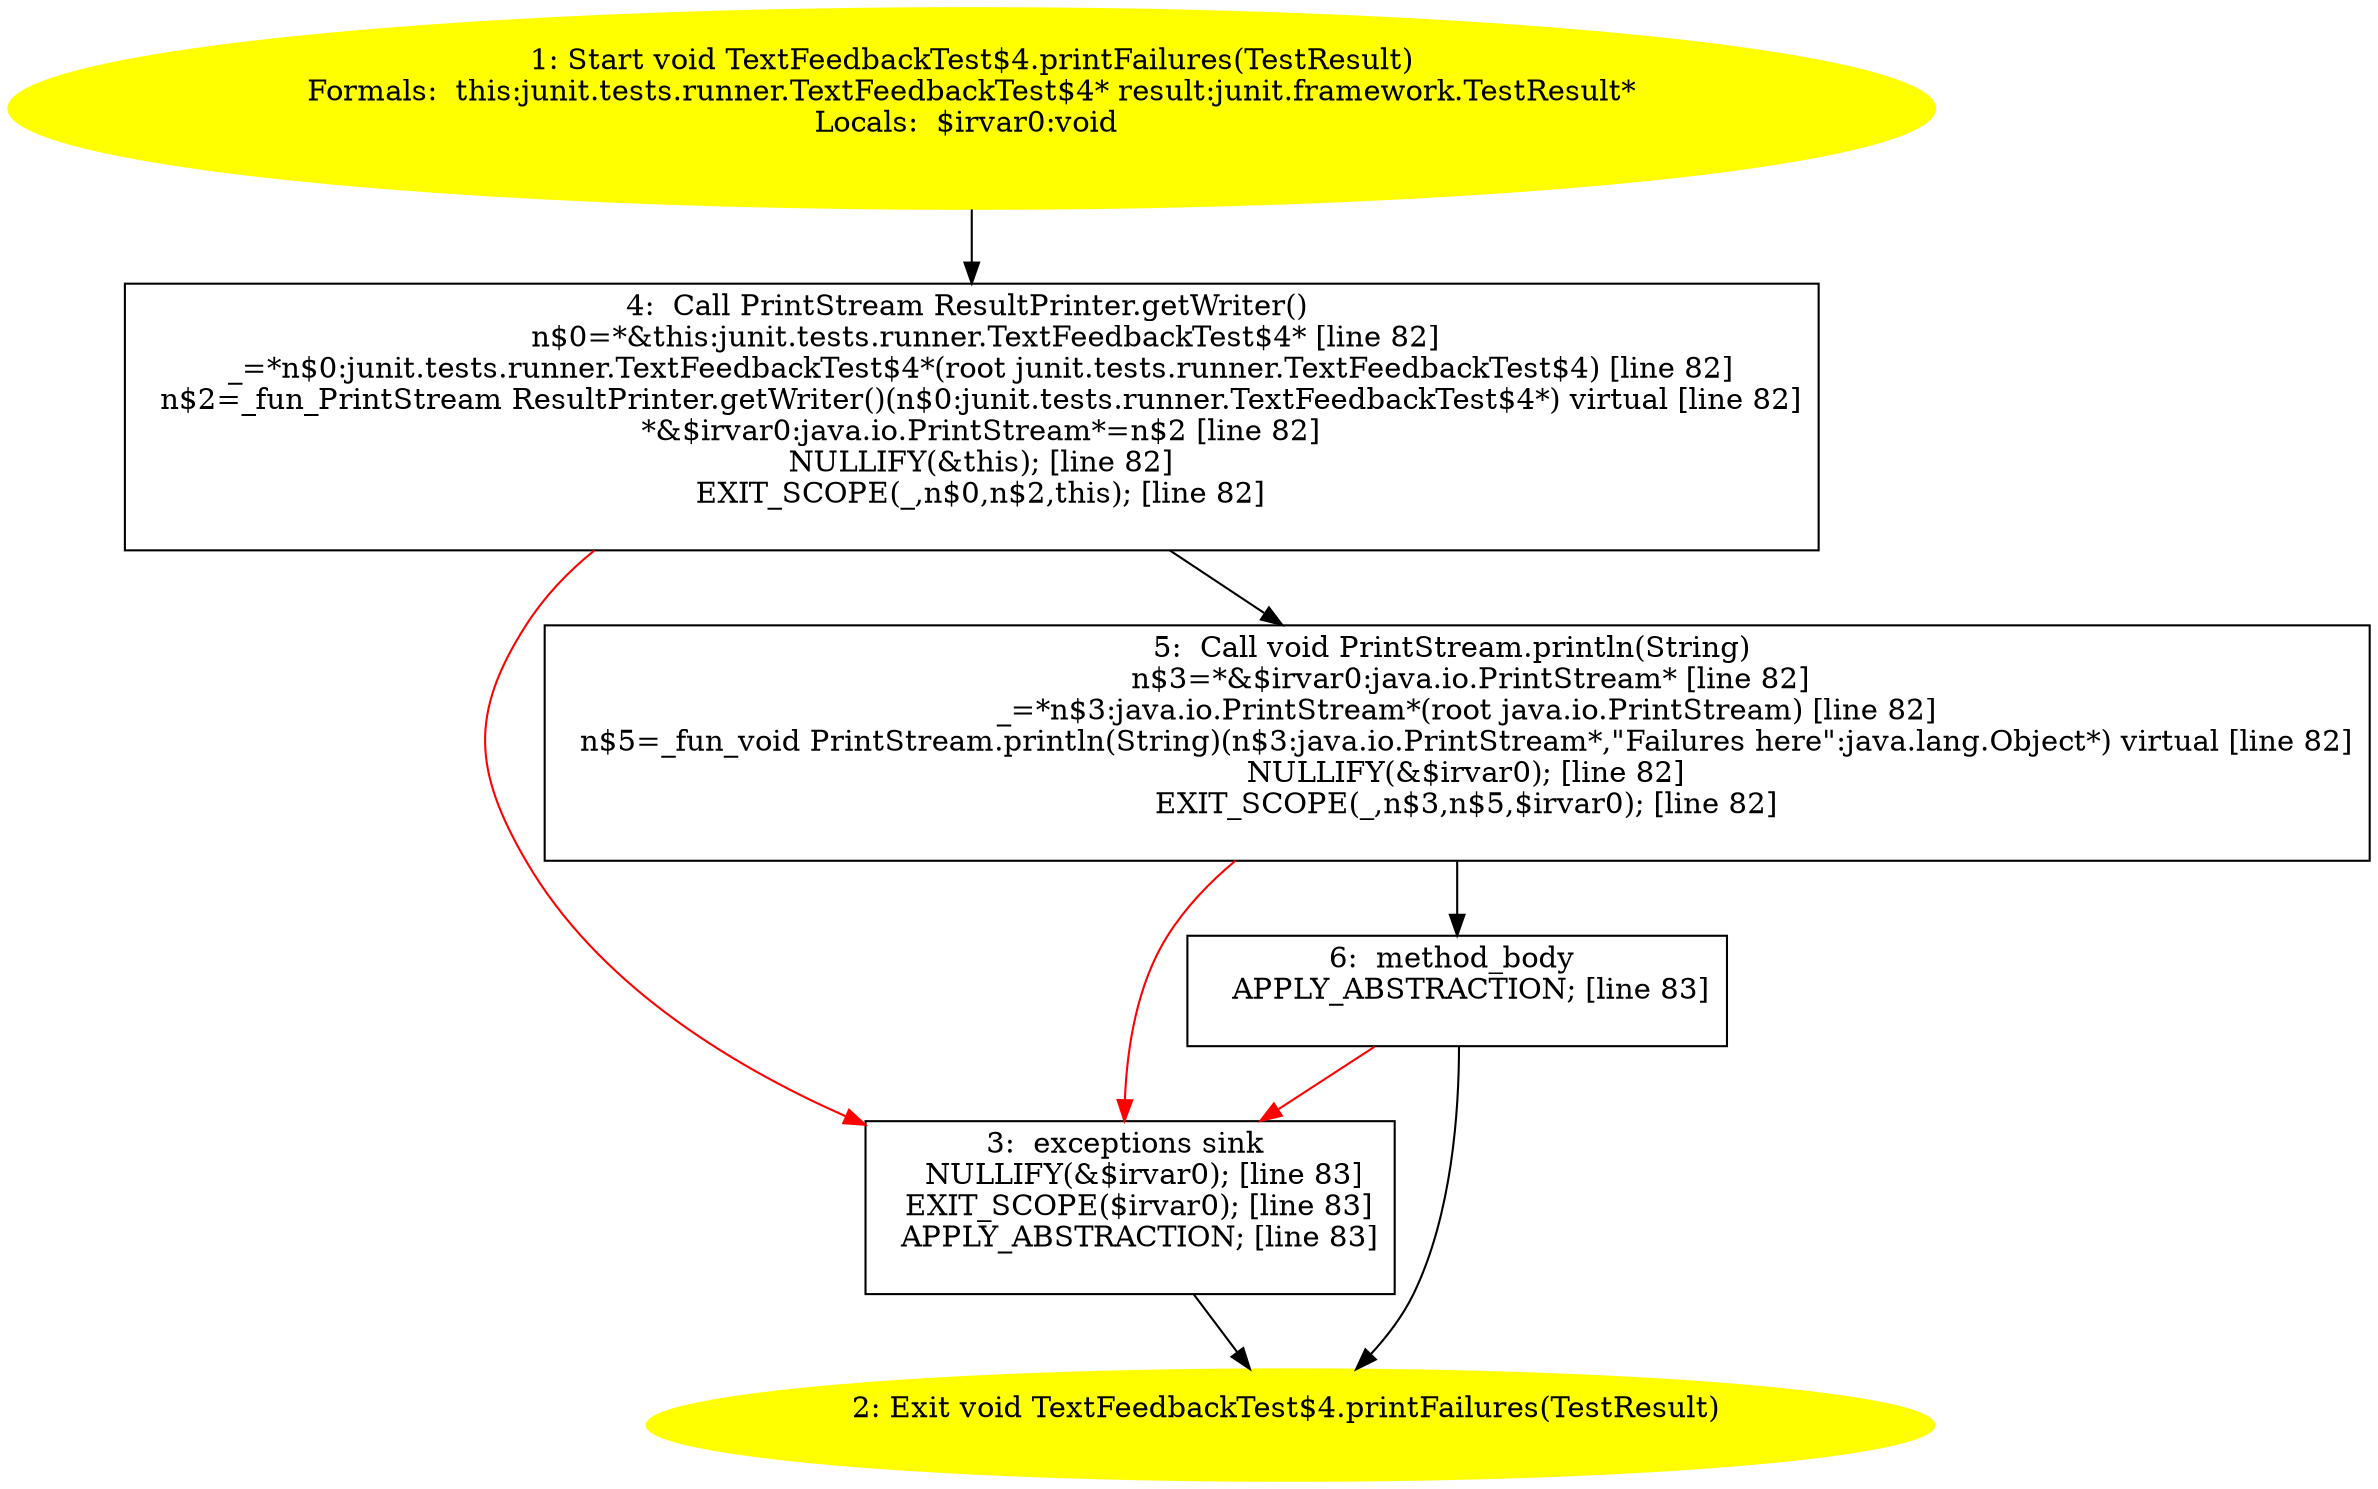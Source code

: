 /* @generated */
digraph cfg {
"junit.tests.runner.TextFeedbackTest$4.printFailures(junit.framework.TestResult):void.473ede40a441c55671306490c4b6c2cf_1" [label="1: Start void TextFeedbackTest$4.printFailures(TestResult)\nFormals:  this:junit.tests.runner.TextFeedbackTest$4* result:junit.framework.TestResult*\nLocals:  $irvar0:void \n  " color=yellow style=filled]
	

	 "junit.tests.runner.TextFeedbackTest$4.printFailures(junit.framework.TestResult):void.473ede40a441c55671306490c4b6c2cf_1" -> "junit.tests.runner.TextFeedbackTest$4.printFailures(junit.framework.TestResult):void.473ede40a441c55671306490c4b6c2cf_4" ;
"junit.tests.runner.TextFeedbackTest$4.printFailures(junit.framework.TestResult):void.473ede40a441c55671306490c4b6c2cf_2" [label="2: Exit void TextFeedbackTest$4.printFailures(TestResult) \n  " color=yellow style=filled]
	

"junit.tests.runner.TextFeedbackTest$4.printFailures(junit.framework.TestResult):void.473ede40a441c55671306490c4b6c2cf_3" [label="3:  exceptions sink \n   NULLIFY(&$irvar0); [line 83]\n  EXIT_SCOPE($irvar0); [line 83]\n  APPLY_ABSTRACTION; [line 83]\n " shape="box"]
	

	 "junit.tests.runner.TextFeedbackTest$4.printFailures(junit.framework.TestResult):void.473ede40a441c55671306490c4b6c2cf_3" -> "junit.tests.runner.TextFeedbackTest$4.printFailures(junit.framework.TestResult):void.473ede40a441c55671306490c4b6c2cf_2" ;
"junit.tests.runner.TextFeedbackTest$4.printFailures(junit.framework.TestResult):void.473ede40a441c55671306490c4b6c2cf_4" [label="4:  Call PrintStream ResultPrinter.getWriter() \n   n$0=*&this:junit.tests.runner.TextFeedbackTest$4* [line 82]\n  _=*n$0:junit.tests.runner.TextFeedbackTest$4*(root junit.tests.runner.TextFeedbackTest$4) [line 82]\n  n$2=_fun_PrintStream ResultPrinter.getWriter()(n$0:junit.tests.runner.TextFeedbackTest$4*) virtual [line 82]\n  *&$irvar0:java.io.PrintStream*=n$2 [line 82]\n  NULLIFY(&this); [line 82]\n  EXIT_SCOPE(_,n$0,n$2,this); [line 82]\n " shape="box"]
	

	 "junit.tests.runner.TextFeedbackTest$4.printFailures(junit.framework.TestResult):void.473ede40a441c55671306490c4b6c2cf_4" -> "junit.tests.runner.TextFeedbackTest$4.printFailures(junit.framework.TestResult):void.473ede40a441c55671306490c4b6c2cf_5" ;
	 "junit.tests.runner.TextFeedbackTest$4.printFailures(junit.framework.TestResult):void.473ede40a441c55671306490c4b6c2cf_4" -> "junit.tests.runner.TextFeedbackTest$4.printFailures(junit.framework.TestResult):void.473ede40a441c55671306490c4b6c2cf_3" [color="red" ];
"junit.tests.runner.TextFeedbackTest$4.printFailures(junit.framework.TestResult):void.473ede40a441c55671306490c4b6c2cf_5" [label="5:  Call void PrintStream.println(String) \n   n$3=*&$irvar0:java.io.PrintStream* [line 82]\n  _=*n$3:java.io.PrintStream*(root java.io.PrintStream) [line 82]\n  n$5=_fun_void PrintStream.println(String)(n$3:java.io.PrintStream*,\"Failures here\":java.lang.Object*) virtual [line 82]\n  NULLIFY(&$irvar0); [line 82]\n  EXIT_SCOPE(_,n$3,n$5,$irvar0); [line 82]\n " shape="box"]
	

	 "junit.tests.runner.TextFeedbackTest$4.printFailures(junit.framework.TestResult):void.473ede40a441c55671306490c4b6c2cf_5" -> "junit.tests.runner.TextFeedbackTest$4.printFailures(junit.framework.TestResult):void.473ede40a441c55671306490c4b6c2cf_6" ;
	 "junit.tests.runner.TextFeedbackTest$4.printFailures(junit.framework.TestResult):void.473ede40a441c55671306490c4b6c2cf_5" -> "junit.tests.runner.TextFeedbackTest$4.printFailures(junit.framework.TestResult):void.473ede40a441c55671306490c4b6c2cf_3" [color="red" ];
"junit.tests.runner.TextFeedbackTest$4.printFailures(junit.framework.TestResult):void.473ede40a441c55671306490c4b6c2cf_6" [label="6:  method_body \n   APPLY_ABSTRACTION; [line 83]\n " shape="box"]
	

	 "junit.tests.runner.TextFeedbackTest$4.printFailures(junit.framework.TestResult):void.473ede40a441c55671306490c4b6c2cf_6" -> "junit.tests.runner.TextFeedbackTest$4.printFailures(junit.framework.TestResult):void.473ede40a441c55671306490c4b6c2cf_2" ;
	 "junit.tests.runner.TextFeedbackTest$4.printFailures(junit.framework.TestResult):void.473ede40a441c55671306490c4b6c2cf_6" -> "junit.tests.runner.TextFeedbackTest$4.printFailures(junit.framework.TestResult):void.473ede40a441c55671306490c4b6c2cf_3" [color="red" ];
}
